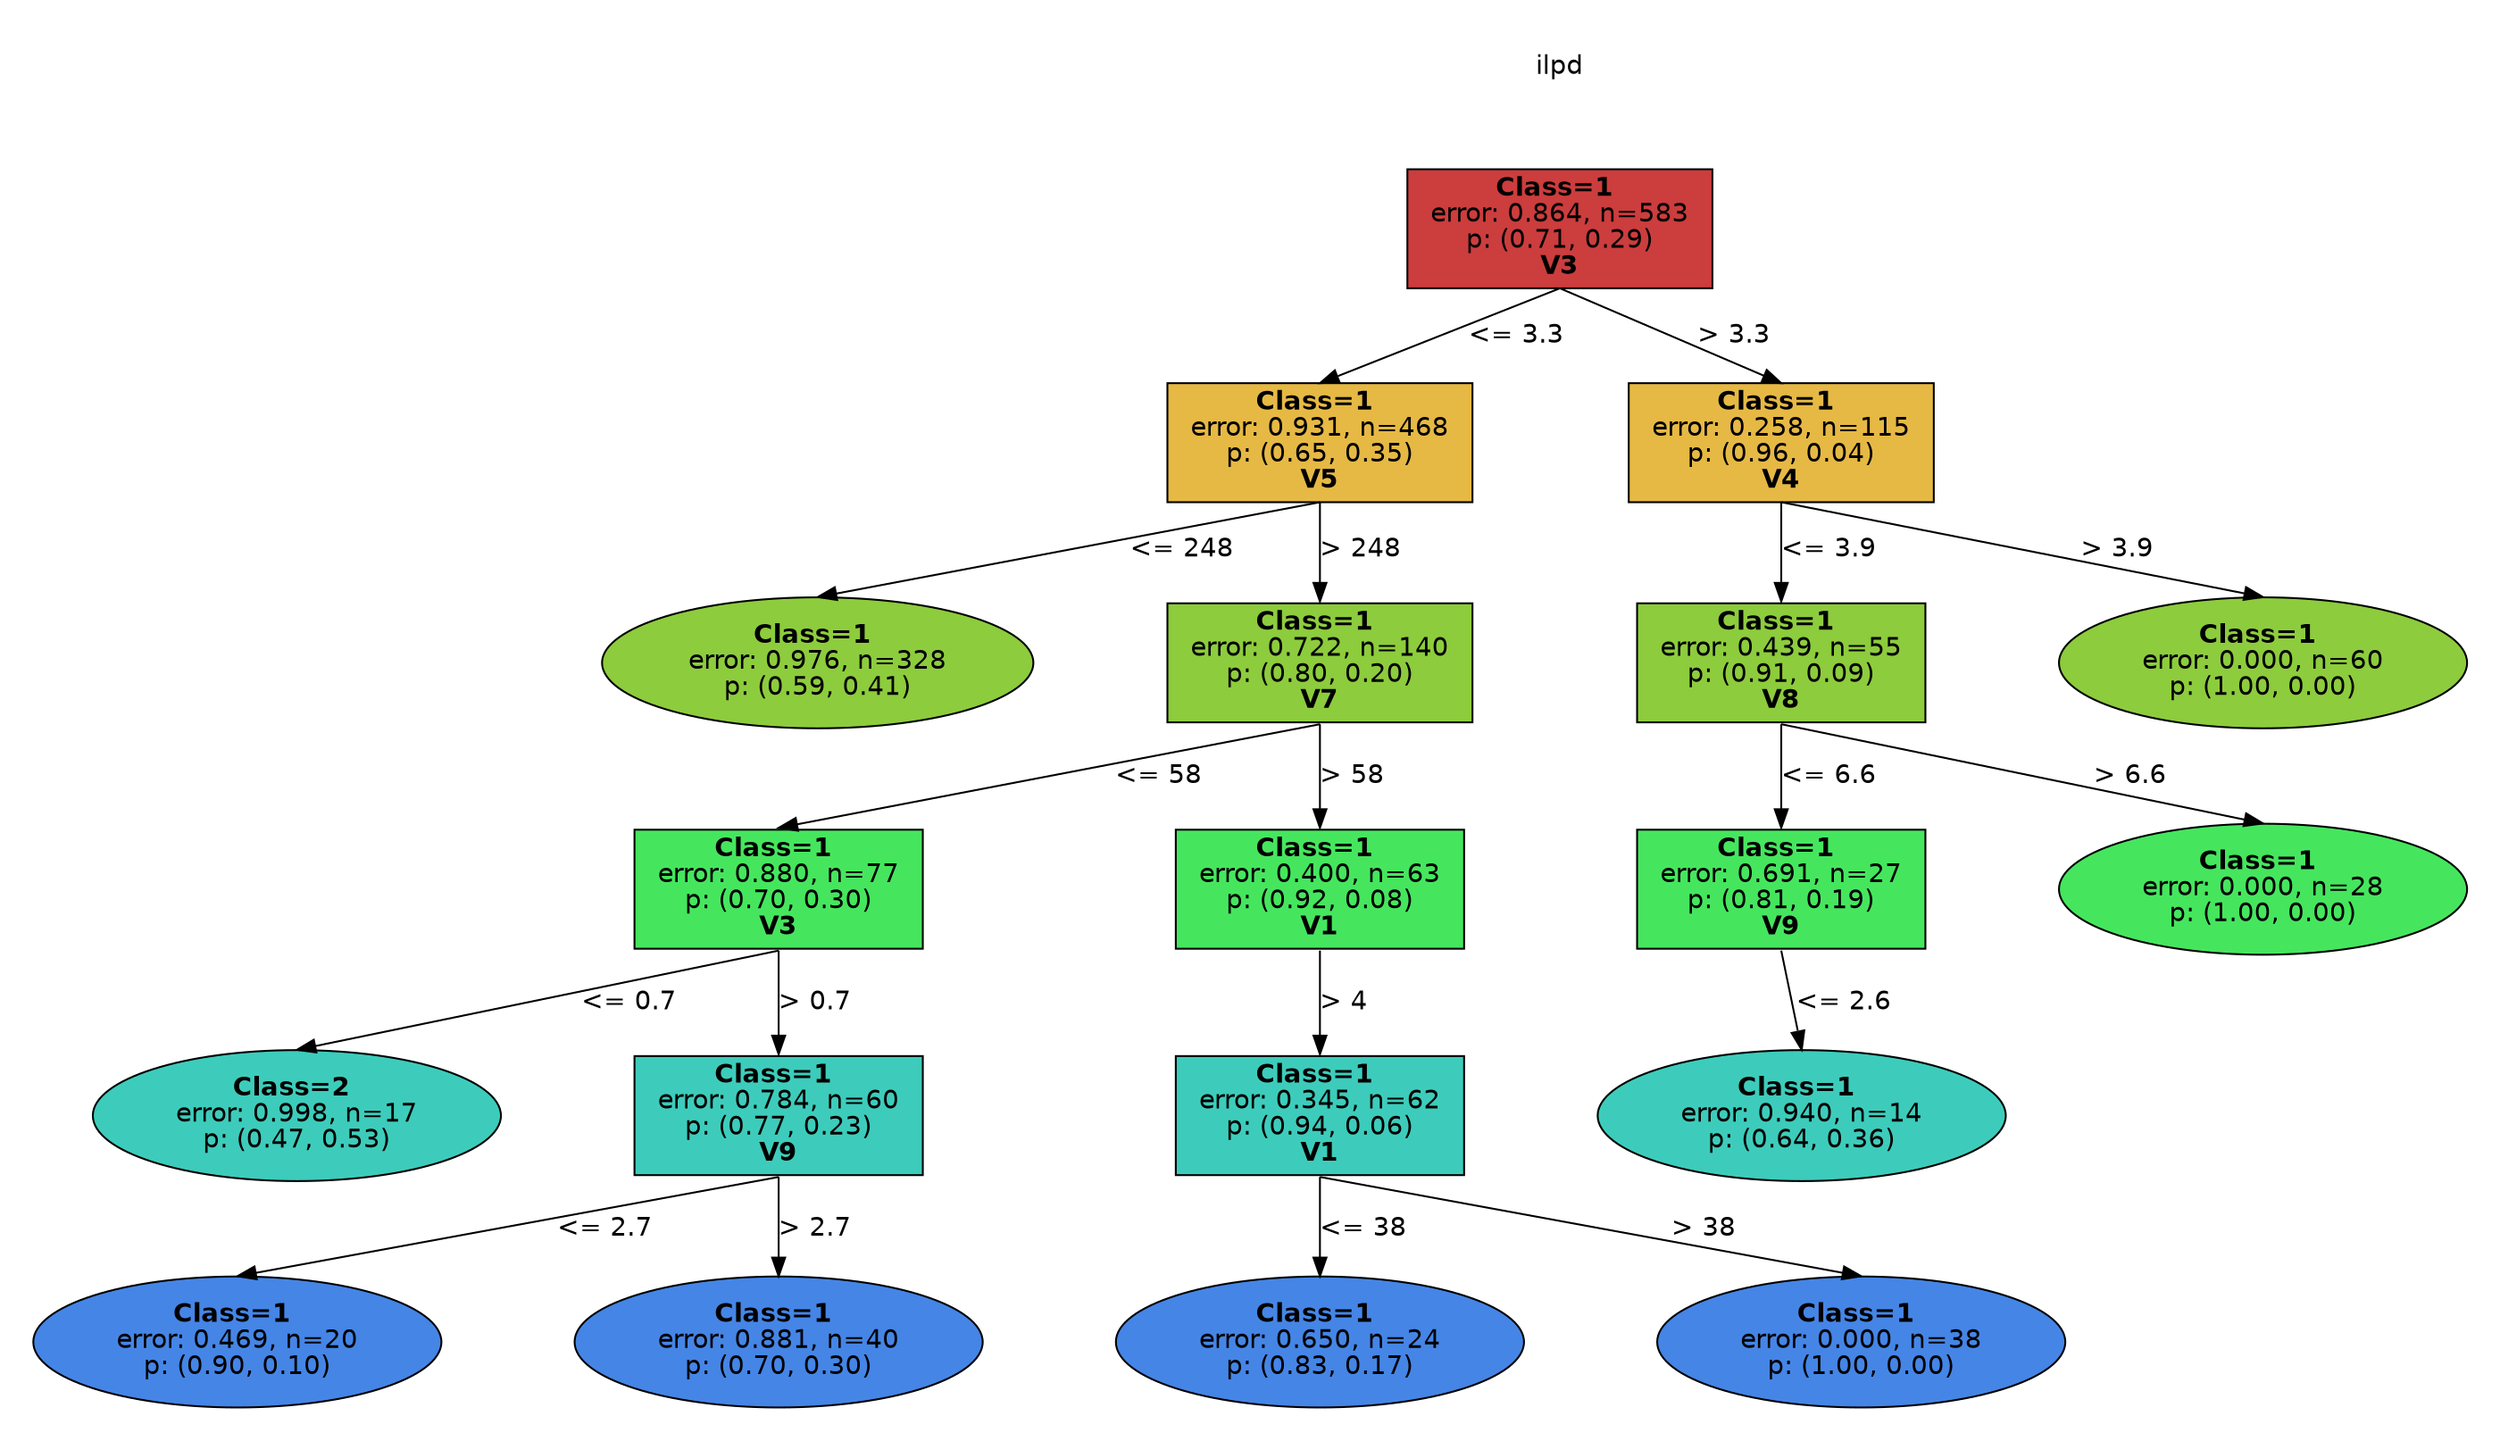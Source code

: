 digraph Tree {
splines=false;
graph [pad=".25", ranksep="0.5", nodesep="1"];
node [shape=rect, style="filled", color="black", fontname="helvetica",fillcolor="white"] ;
edge [fontname="helvetica"] ;
0 [label="ilpd", shape=plaintext];
0:s -> 1:n [style=invis];   
1 [label=<<b> Class=1 </b> <br/> error: 0.864, n=583 <br/> p: (0.71, 0.29) <br/><b>V3</b>>, fillcolor="0.000 0.7 0.800", shape="rect"];
2 [label=<<b> Class=1 </b> <br/> error: 0.931, n=468 <br/> p: (0.65, 0.35) <br/><b>V5</b>>, fillcolor="0.120 0.7 0.900", shape="rect"];
1:s -> 2:n [label="<= 3.3"] ;
3 [label=<<b> Class=1 </b> <br/> error: 0.976, n=328 <br/> p: (0.59, 0.41) >, fillcolor="0.240 0.7 0.800", shape="oval"];
2:s -> 3:n [label="<= 248"] ;
4 [label=<<b> Class=1 </b> <br/> error: 0.722, n=140 <br/> p: (0.80, 0.20) <br/><b>V7</b>>, fillcolor="0.240 0.7 0.800", shape="rect"];
2:s -> 4:n [label="> 248"] ;
5 [label=<<b> Class=1 </b> <br/> error: 0.880, n=77 <br/> p: (0.70, 0.30) <br/><b>V3</b>>, fillcolor="0.360 0.7 0.900", shape="rect"];
4:s -> 5:n [label="<= 58"] ;
6 [label=<<b> Class=2 </b> <br/> error: 0.998, n=17 <br/> p: (0.47, 0.53) >, fillcolor="0.480 0.7 0.800", shape="oval"];
5:s -> 6:n [label="<= 0.7"] ;
7 [label=<<b> Class=1 </b> <br/> error: 0.784, n=60 <br/> p: (0.77, 0.23) <br/><b>V9</b>>, fillcolor="0.480 0.7 0.800", shape="rect"];
5:s -> 7:n [label="> 0.7"] ;
8 [label=<<b> Class=1 </b> <br/> error: 0.469, n=20 <br/> p: (0.90, 0.10) >, fillcolor="0.600 0.7 0.900", shape="oval"];
7:s -> 8:n [label="<= 2.7"] ;
9 [label=<<b> Class=1 </b> <br/> error: 0.881, n=40 <br/> p: (0.70, 0.30) >, fillcolor="0.600 0.7 0.900", shape="oval"];
7:s -> 9:n [label="> 2.7"] ;
10 [label=<<b> Class=1 </b> <br/> error: 0.400, n=63 <br/> p: (0.92, 0.08) <br/><b>V1</b>>, fillcolor="0.360 0.7 0.900", shape="rect"];
4:s -> 10:n [label="> 58"] ;
11 [label=<<b> Class=1 </b> <br/> error: 0.345, n=62 <br/> p: (0.94, 0.06) <br/><b>V1</b>>, fillcolor="0.480 0.7 0.800", shape="rect"];
10:s -> 11:n [label="> 4"] ;
12 [label=<<b> Class=1 </b> <br/> error: 0.650, n=24 <br/> p: (0.83, 0.17) >, fillcolor="0.600 0.7 0.900", shape="oval"];
11:s -> 12:n [label="<= 38"] ;
13 [label=<<b> Class=1 </b> <br/> error: 0.000, n=38 <br/> p: (1.00, 0.00) >, fillcolor="0.600 0.7 0.900", shape="oval"];
11:s -> 13:n [label="> 38"] ;
14 [label=<<b> Class=1 </b> <br/> error: 0.258, n=115 <br/> p: (0.96, 0.04) <br/><b>V4</b>>, fillcolor="0.120 0.7 0.900", shape="rect"];
1:s -> 14:n [label="> 3.3"] ;
15 [label=<<b> Class=1 </b> <br/> error: 0.439, n=55 <br/> p: (0.91, 0.09) <br/><b>V8</b>>, fillcolor="0.240 0.7 0.800", shape="rect"];
14:s -> 15:n [label="<= 3.9"] ;
16 [label=<<b> Class=1 </b> <br/> error: 0.691, n=27 <br/> p: (0.81, 0.19) <br/><b>V9</b>>, fillcolor="0.360 0.7 0.900", shape="rect"];
15:s -> 16:n [label="<= 6.6"] ;
17 [label=<<b> Class=1 </b> <br/> error: 0.940, n=14 <br/> p: (0.64, 0.36) >, fillcolor="0.480 0.7 0.800", shape="oval"];
16:s -> 17:n [label="<= 2.6"] ;
18 [label=<<b> Class=1 </b> <br/> error: 0.000, n=28 <br/> p: (1.00, 0.00) >, fillcolor="0.360 0.7 0.900", shape="oval"];
15:s -> 18:n [label="> 6.6"] ;
19 [label=<<b> Class=1 </b> <br/> error: 0.000, n=60 <br/> p: (1.00, 0.00) >, fillcolor="0.240 0.7 0.800", shape="oval"];
14:s -> 19:n [label="> 3.9"] ;

}